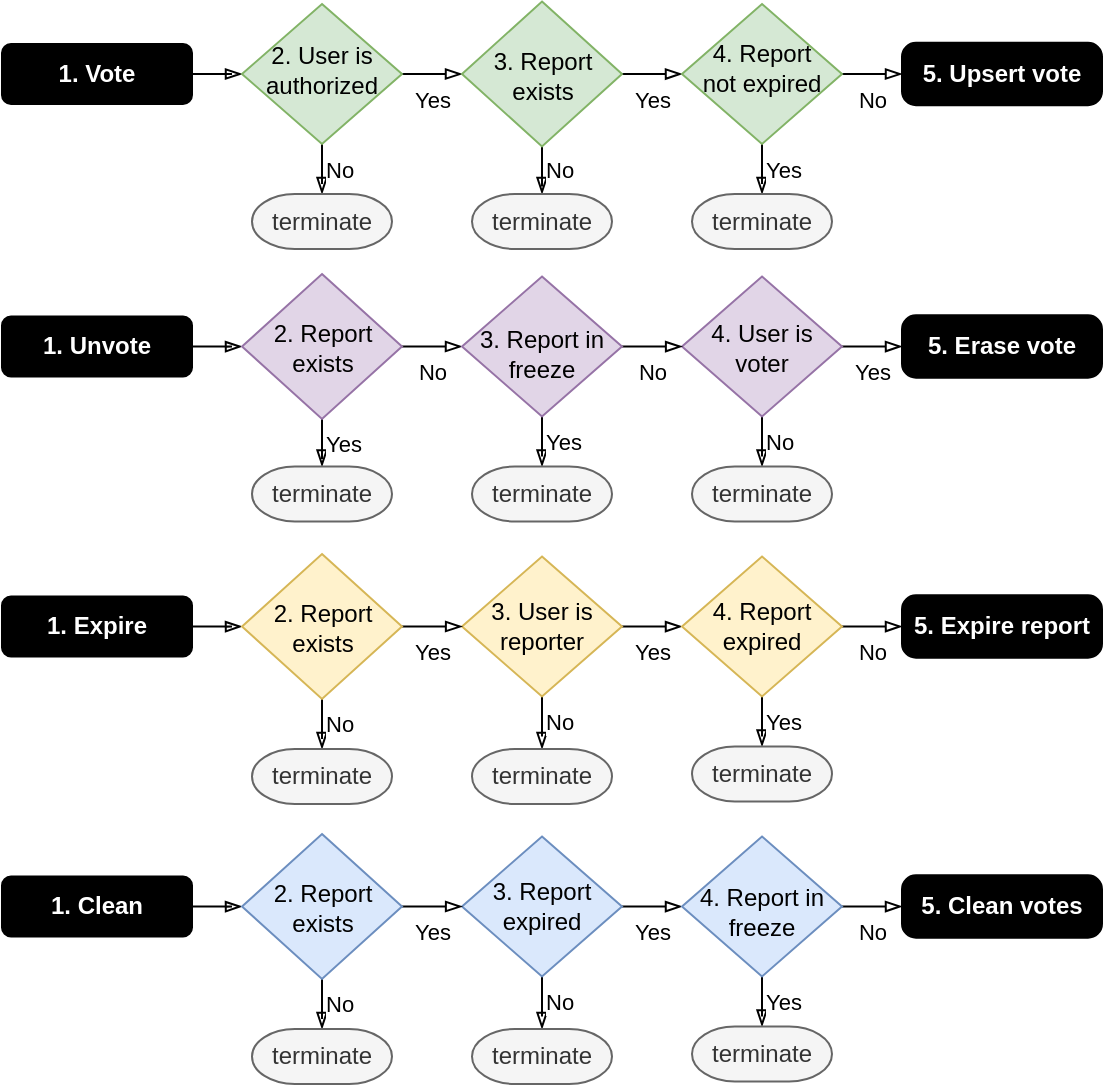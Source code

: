 <mxfile version="12.9.9" type="device"><diagram id="C5RBs43oDa-KdzZeNtuy" name="Page-1"><mxGraphModel dx="782" dy="437" grid="1" gridSize="10" guides="1" tooltips="1" connect="1" arrows="1" fold="1" page="1" pageScale="1" pageWidth="827" pageHeight="1169" math="0" shadow="0"><root><mxCell id="WIyWlLk6GJQsqaUBKTNV-0"/><mxCell id="WIyWlLk6GJQsqaUBKTNV-1" parent="WIyWlLk6GJQsqaUBKTNV-0"/><mxCell id="rpyXEcef18MdbMSdmln3-3" style="edgeStyle=orthogonalEdgeStyle;rounded=0;orthogonalLoop=1;jettySize=auto;html=1;endArrow=blockThin;endFill=0;" edge="1" parent="WIyWlLk6GJQsqaUBKTNV-1" source="WIyWlLk6GJQsqaUBKTNV-3" target="WIyWlLk6GJQsqaUBKTNV-6"><mxGeometry relative="1" as="geometry"/></mxCell><mxCell id="WIyWlLk6GJQsqaUBKTNV-3" value="1. Vote" style="rounded=1;whiteSpace=wrap;html=1;fontSize=12;glass=0;strokeWidth=1;shadow=0;fillColor=#000000;fontColor=#FFFFFF;fontStyle=1" parent="WIyWlLk6GJQsqaUBKTNV-1" vertex="1"><mxGeometry x="60" y="45" width="95" height="30" as="geometry"/></mxCell><mxCell id="rpyXEcef18MdbMSdmln3-4" value="Yes" style="edgeStyle=orthogonalEdgeStyle;rounded=0;orthogonalLoop=1;jettySize=auto;html=1;endArrow=blockThin;endFill=0;labelPosition=center;verticalLabelPosition=bottom;align=center;verticalAlign=top;" edge="1" parent="WIyWlLk6GJQsqaUBKTNV-1" source="WIyWlLk6GJQsqaUBKTNV-6" target="8gCtKc0g6pTxrhbL79Ku-5"><mxGeometry relative="1" as="geometry"/></mxCell><mxCell id="rpyXEcef18MdbMSdmln3-11" value="No" style="edgeStyle=orthogonalEdgeStyle;rounded=0;orthogonalLoop=1;jettySize=auto;html=1;endArrow=blockThin;endFill=0;labelPosition=right;verticalLabelPosition=middle;align=left;verticalAlign=middle;" edge="1" parent="WIyWlLk6GJQsqaUBKTNV-1" source="WIyWlLk6GJQsqaUBKTNV-6" target="rpyXEcef18MdbMSdmln3-10"><mxGeometry relative="1" as="geometry"/></mxCell><mxCell id="WIyWlLk6GJQsqaUBKTNV-6" value="2. User is authorized" style="rhombus;whiteSpace=wrap;html=1;shadow=0;fontFamily=Helvetica;fontSize=12;align=center;strokeWidth=1;spacing=6;spacingTop=-4;fillColor=#d5e8d4;strokeColor=#82b366;" parent="WIyWlLk6GJQsqaUBKTNV-1" vertex="1"><mxGeometry x="180" y="25" width="80" height="70" as="geometry"/></mxCell><mxCell id="rpyXEcef18MdbMSdmln3-6" value="Yes" style="edgeStyle=orthogonalEdgeStyle;rounded=0;orthogonalLoop=1;jettySize=auto;html=1;endArrow=blockThin;endFill=0;labelPosition=center;verticalLabelPosition=bottom;align=center;verticalAlign=top;" edge="1" parent="WIyWlLk6GJQsqaUBKTNV-1" source="8gCtKc0g6pTxrhbL79Ku-5" target="8gCtKc0g6pTxrhbL79Ku-10"><mxGeometry relative="1" as="geometry"/></mxCell><mxCell id="rpyXEcef18MdbMSdmln3-9" value="No" style="edgeStyle=orthogonalEdgeStyle;rounded=0;orthogonalLoop=1;jettySize=auto;html=1;endArrow=blockThin;endFill=0;labelPosition=right;verticalLabelPosition=middle;align=left;verticalAlign=middle;" edge="1" parent="WIyWlLk6GJQsqaUBKTNV-1" source="8gCtKc0g6pTxrhbL79Ku-5" target="rpyXEcef18MdbMSdmln3-8"><mxGeometry relative="1" as="geometry"/></mxCell><mxCell id="8gCtKc0g6pTxrhbL79Ku-5" value="3. Report exists" style="strokeWidth=1;html=1;shape=mxgraph.flowchart.decision;whiteSpace=wrap;spacing=3;spacingLeft=11;spacingRight=10;spacingTop=3;spacingBottom=2;fillColor=#d5e8d4;strokeColor=#82b366;" parent="WIyWlLk6GJQsqaUBKTNV-1" vertex="1"><mxGeometry x="290" y="23.75" width="80" height="72.5" as="geometry"/></mxCell><mxCell id="rpyXEcef18MdbMSdmln3-1" value="No" style="edgeStyle=orthogonalEdgeStyle;rounded=0;orthogonalLoop=1;jettySize=auto;html=1;endArrow=blockThin;endFill=0;labelPosition=center;verticalLabelPosition=bottom;align=center;verticalAlign=top;" edge="1" parent="WIyWlLk6GJQsqaUBKTNV-1" source="8gCtKc0g6pTxrhbL79Ku-10" target="8gCtKc0g6pTxrhbL79Ku-19"><mxGeometry relative="1" as="geometry"/></mxCell><mxCell id="rpyXEcef18MdbMSdmln3-7" value="Yes" style="edgeStyle=orthogonalEdgeStyle;rounded=0;orthogonalLoop=1;jettySize=auto;html=1;endArrow=blockThin;endFill=0;labelPosition=right;verticalLabelPosition=middle;align=left;verticalAlign=middle;" edge="1" parent="WIyWlLk6GJQsqaUBKTNV-1" source="8gCtKc0g6pTxrhbL79Ku-10" target="8gCtKc0g6pTxrhbL79Ku-12"><mxGeometry relative="1" as="geometry"/></mxCell><mxCell id="8gCtKc0g6pTxrhbL79Ku-10" value="4. Report not expired" style="strokeWidth=1;html=1;shape=mxgraph.flowchart.decision;whiteSpace=wrap;spacing=9;fillColor=#d5e8d4;strokeColor=#82b366;spacingBottom=6;" parent="WIyWlLk6GJQsqaUBKTNV-1" vertex="1"><mxGeometry x="400" y="25" width="80" height="70" as="geometry"/></mxCell><mxCell id="8gCtKc0g6pTxrhbL79Ku-12" value="terminate" style="strokeWidth=1;html=1;shape=mxgraph.flowchart.terminator;whiteSpace=wrap;fillColor=#f5f5f5;strokeColor=#666666;fontColor=#333333;" parent="WIyWlLk6GJQsqaUBKTNV-1" vertex="1"><mxGeometry x="405" y="120" width="70" height="27.5" as="geometry"/></mxCell><mxCell id="8gCtKc0g6pTxrhbL79Ku-19" value="5. Upsert vote" style="rounded=1;whiteSpace=wrap;html=1;absoluteArcSize=1;arcSize=14;strokeWidth=1;fillColor=#000000;fontColor=#FFFFFF;fontStyle=1" parent="WIyWlLk6GJQsqaUBKTNV-1" vertex="1"><mxGeometry x="510" y="44.38" width="100" height="31.25" as="geometry"/></mxCell><mxCell id="rpyXEcef18MdbMSdmln3-8" value="terminate" style="strokeWidth=1;html=1;shape=mxgraph.flowchart.terminator;whiteSpace=wrap;fillColor=#f5f5f5;strokeColor=#666666;fontColor=#333333;" vertex="1" parent="WIyWlLk6GJQsqaUBKTNV-1"><mxGeometry x="295" y="120" width="70" height="27.5" as="geometry"/></mxCell><mxCell id="rpyXEcef18MdbMSdmln3-10" value="terminate" style="strokeWidth=1;html=1;shape=mxgraph.flowchart.terminator;whiteSpace=wrap;fillColor=#f5f5f5;strokeColor=#666666;fontColor=#333333;" vertex="1" parent="WIyWlLk6GJQsqaUBKTNV-1"><mxGeometry x="185" y="120" width="70" height="27.5" as="geometry"/></mxCell><mxCell id="rpyXEcef18MdbMSdmln3-15" style="edgeStyle=orthogonalEdgeStyle;rounded=0;orthogonalLoop=1;jettySize=auto;html=1;endArrow=blockThin;endFill=0;" edge="1" parent="WIyWlLk6GJQsqaUBKTNV-1" source="rpyXEcef18MdbMSdmln3-16" target="rpyXEcef18MdbMSdmln3-69"><mxGeometry relative="1" as="geometry"><mxPoint x="180.118" y="196.353" as="targetPoint"/></mxGeometry></mxCell><mxCell id="rpyXEcef18MdbMSdmln3-16" value="1. Unvote" style="rounded=1;whiteSpace=wrap;html=1;fontSize=12;glass=0;strokeWidth=1;shadow=0;fillColor=#000000;fontColor=#FFFFFF;fontStyle=1" vertex="1" parent="WIyWlLk6GJQsqaUBKTNV-1"><mxGeometry x="60" y="181.25" width="95" height="30" as="geometry"/></mxCell><mxCell id="rpyXEcef18MdbMSdmln3-27" value="5. Erase vote" style="rounded=1;whiteSpace=wrap;html=1;absoluteArcSize=1;arcSize=14;strokeWidth=1;fillColor=#000000;fontColor=#FFFFFF;fontStyle=1" vertex="1" parent="WIyWlLk6GJQsqaUBKTNV-1"><mxGeometry x="510" y="180.63" width="100" height="31.25" as="geometry"/></mxCell><mxCell id="rpyXEcef18MdbMSdmln3-47" style="edgeStyle=orthogonalEdgeStyle;rounded=0;orthogonalLoop=1;jettySize=auto;html=1;endArrow=blockThin;endFill=0;" edge="1" parent="WIyWlLk6GJQsqaUBKTNV-1" source="rpyXEcef18MdbMSdmln3-31" target="rpyXEcef18MdbMSdmln3-37"><mxGeometry relative="1" as="geometry"/></mxCell><mxCell id="rpyXEcef18MdbMSdmln3-31" value="1. Expire" style="rounded=1;whiteSpace=wrap;html=1;fontSize=12;glass=0;strokeWidth=1;shadow=0;fillColor=#000000;fontColor=#FFFFFF;fontStyle=1" vertex="1" parent="WIyWlLk6GJQsqaUBKTNV-1"><mxGeometry x="60" y="321.25" width="95" height="30" as="geometry"/></mxCell><mxCell id="rpyXEcef18MdbMSdmln3-32" value="Yes" style="edgeStyle=orthogonalEdgeStyle;rounded=0;orthogonalLoop=1;jettySize=auto;html=1;endArrow=blockThin;endFill=0;labelPosition=center;verticalLabelPosition=bottom;align=center;verticalAlign=top;" edge="1" parent="WIyWlLk6GJQsqaUBKTNV-1" source="rpyXEcef18MdbMSdmln3-34" target="rpyXEcef18MdbMSdmln3-40"><mxGeometry relative="1" as="geometry"/></mxCell><mxCell id="rpyXEcef18MdbMSdmln3-33" value="No" style="edgeStyle=orthogonalEdgeStyle;rounded=0;orthogonalLoop=1;jettySize=auto;html=1;endArrow=blockThin;endFill=0;labelPosition=right;verticalLabelPosition=middle;align=left;verticalAlign=middle;" edge="1" parent="WIyWlLk6GJQsqaUBKTNV-1" source="rpyXEcef18MdbMSdmln3-34" target="rpyXEcef18MdbMSdmln3-44"><mxGeometry relative="1" as="geometry"/></mxCell><mxCell id="rpyXEcef18MdbMSdmln3-34" value="3. User is reporter" style="rhombus;whiteSpace=wrap;html=1;shadow=0;fontFamily=Helvetica;fontSize=12;align=center;strokeWidth=1;spacing=6;spacingTop=0;fillColor=#fff2cc;strokeColor=#d6b656;" vertex="1" parent="WIyWlLk6GJQsqaUBKTNV-1"><mxGeometry x="290" y="301.25" width="80" height="70" as="geometry"/></mxCell><mxCell id="rpyXEcef18MdbMSdmln3-36" value="No" style="edgeStyle=orthogonalEdgeStyle;rounded=0;orthogonalLoop=1;jettySize=auto;html=1;endArrow=blockThin;endFill=0;labelPosition=right;verticalLabelPosition=middle;align=left;verticalAlign=middle;" edge="1" parent="WIyWlLk6GJQsqaUBKTNV-1" source="rpyXEcef18MdbMSdmln3-37" target="rpyXEcef18MdbMSdmln3-43"><mxGeometry relative="1" as="geometry"/></mxCell><mxCell id="rpyXEcef18MdbMSdmln3-45" value="Yes" style="edgeStyle=orthogonalEdgeStyle;rounded=0;orthogonalLoop=1;jettySize=auto;html=1;endArrow=blockThin;endFill=0;labelPosition=center;verticalLabelPosition=bottom;align=center;verticalAlign=top;" edge="1" parent="WIyWlLk6GJQsqaUBKTNV-1" source="rpyXEcef18MdbMSdmln3-37" target="rpyXEcef18MdbMSdmln3-34"><mxGeometry relative="1" as="geometry"/></mxCell><mxCell id="rpyXEcef18MdbMSdmln3-37" value="2. Report exists" style="strokeWidth=1;html=1;shape=mxgraph.flowchart.decision;whiteSpace=wrap;spacing=3;spacingLeft=11;spacingRight=10;spacingTop=3;spacingBottom=2;fillColor=#fff2cc;strokeColor=#d6b656;" vertex="1" parent="WIyWlLk6GJQsqaUBKTNV-1"><mxGeometry x="180" y="300" width="80" height="72.5" as="geometry"/></mxCell><mxCell id="rpyXEcef18MdbMSdmln3-38" value="No" style="edgeStyle=orthogonalEdgeStyle;rounded=0;orthogonalLoop=1;jettySize=auto;html=1;endArrow=blockThin;endFill=0;labelPosition=center;verticalLabelPosition=bottom;align=center;verticalAlign=top;" edge="1" parent="WIyWlLk6GJQsqaUBKTNV-1" source="rpyXEcef18MdbMSdmln3-40" target="rpyXEcef18MdbMSdmln3-42"><mxGeometry relative="1" as="geometry"/></mxCell><mxCell id="rpyXEcef18MdbMSdmln3-39" value="Yes" style="edgeStyle=orthogonalEdgeStyle;rounded=0;orthogonalLoop=1;jettySize=auto;html=1;endArrow=blockThin;endFill=0;labelPosition=right;verticalLabelPosition=middle;align=left;verticalAlign=middle;" edge="1" parent="WIyWlLk6GJQsqaUBKTNV-1" source="rpyXEcef18MdbMSdmln3-40" target="rpyXEcef18MdbMSdmln3-41"><mxGeometry relative="1" as="geometry"/></mxCell><mxCell id="rpyXEcef18MdbMSdmln3-40" value="4. Report expired" style="strokeWidth=1;html=1;shape=mxgraph.flowchart.decision;whiteSpace=wrap;spacing=9;fillColor=#fff2cc;strokeColor=#d6b656;" vertex="1" parent="WIyWlLk6GJQsqaUBKTNV-1"><mxGeometry x="400" y="301.25" width="80" height="70" as="geometry"/></mxCell><mxCell id="rpyXEcef18MdbMSdmln3-41" value="terminate" style="strokeWidth=1;html=1;shape=mxgraph.flowchart.terminator;whiteSpace=wrap;fillColor=#f5f5f5;strokeColor=#666666;fontColor=#333333;" vertex="1" parent="WIyWlLk6GJQsqaUBKTNV-1"><mxGeometry x="405" y="396.25" width="70" height="27.5" as="geometry"/></mxCell><mxCell id="rpyXEcef18MdbMSdmln3-42" value="5. Expire report" style="rounded=1;whiteSpace=wrap;html=1;absoluteArcSize=1;arcSize=14;strokeWidth=1;fillColor=#000000;fontColor=#FFFFFF;fontStyle=1" vertex="1" parent="WIyWlLk6GJQsqaUBKTNV-1"><mxGeometry x="510" y="320.63" width="100" height="31.25" as="geometry"/></mxCell><mxCell id="rpyXEcef18MdbMSdmln3-43" value="terminate" style="strokeWidth=1;html=1;shape=mxgraph.flowchart.terminator;whiteSpace=wrap;fillColor=#f5f5f5;strokeColor=#666666;fontColor=#333333;" vertex="1" parent="WIyWlLk6GJQsqaUBKTNV-1"><mxGeometry x="185" y="397.5" width="70" height="27.5" as="geometry"/></mxCell><mxCell id="rpyXEcef18MdbMSdmln3-44" value="terminate" style="strokeWidth=1;html=1;shape=mxgraph.flowchart.terminator;whiteSpace=wrap;fillColor=#f5f5f5;strokeColor=#666666;fontColor=#333333;" vertex="1" parent="WIyWlLk6GJQsqaUBKTNV-1"><mxGeometry x="295" y="397.5" width="70" height="27.5" as="geometry"/></mxCell><mxCell id="rpyXEcef18MdbMSdmln3-48" style="edgeStyle=orthogonalEdgeStyle;rounded=0;orthogonalLoop=1;jettySize=auto;html=1;endArrow=blockThin;endFill=0;" edge="1" parent="WIyWlLk6GJQsqaUBKTNV-1" source="rpyXEcef18MdbMSdmln3-49" target="rpyXEcef18MdbMSdmln3-55"><mxGeometry relative="1" as="geometry"/></mxCell><mxCell id="rpyXEcef18MdbMSdmln3-49" value="1. Clean" style="rounded=1;whiteSpace=wrap;html=1;fontSize=12;glass=0;strokeWidth=1;shadow=0;fillColor=#000000;fontColor=#FFFFFF;fontStyle=1" vertex="1" parent="WIyWlLk6GJQsqaUBKTNV-1"><mxGeometry x="60" y="461.25" width="95" height="30" as="geometry"/></mxCell><mxCell id="rpyXEcef18MdbMSdmln3-50" value="Yes" style="edgeStyle=orthogonalEdgeStyle;rounded=0;orthogonalLoop=1;jettySize=auto;html=1;endArrow=blockThin;endFill=0;labelPosition=center;verticalLabelPosition=bottom;align=center;verticalAlign=top;" edge="1" parent="WIyWlLk6GJQsqaUBKTNV-1" source="rpyXEcef18MdbMSdmln3-52" target="rpyXEcef18MdbMSdmln3-58"><mxGeometry relative="1" as="geometry"/></mxCell><mxCell id="rpyXEcef18MdbMSdmln3-51" value="No" style="edgeStyle=orthogonalEdgeStyle;rounded=0;orthogonalLoop=1;jettySize=auto;html=1;endArrow=blockThin;endFill=0;labelPosition=right;verticalLabelPosition=middle;align=left;verticalAlign=middle;" edge="1" parent="WIyWlLk6GJQsqaUBKTNV-1" source="rpyXEcef18MdbMSdmln3-52" target="rpyXEcef18MdbMSdmln3-62"><mxGeometry relative="1" as="geometry"/></mxCell><mxCell id="rpyXEcef18MdbMSdmln3-52" value="3. Report expired" style="rhombus;whiteSpace=wrap;html=1;shadow=0;fontFamily=Helvetica;fontSize=12;align=center;strokeWidth=1;spacing=6;spacingTop=-1;fillColor=#dae8fc;strokeColor=#6c8ebf;spacingBottom=0;" vertex="1" parent="WIyWlLk6GJQsqaUBKTNV-1"><mxGeometry x="290" y="441.25" width="80" height="70" as="geometry"/></mxCell><mxCell id="rpyXEcef18MdbMSdmln3-53" value="No" style="edgeStyle=orthogonalEdgeStyle;rounded=0;orthogonalLoop=1;jettySize=auto;html=1;endArrow=blockThin;endFill=0;labelPosition=right;verticalLabelPosition=middle;align=left;verticalAlign=middle;" edge="1" parent="WIyWlLk6GJQsqaUBKTNV-1" source="rpyXEcef18MdbMSdmln3-55" target="rpyXEcef18MdbMSdmln3-61"><mxGeometry relative="1" as="geometry"/></mxCell><mxCell id="rpyXEcef18MdbMSdmln3-54" value="Yes" style="edgeStyle=orthogonalEdgeStyle;rounded=0;orthogonalLoop=1;jettySize=auto;html=1;endArrow=blockThin;endFill=0;labelPosition=center;verticalLabelPosition=bottom;align=center;verticalAlign=top;" edge="1" parent="WIyWlLk6GJQsqaUBKTNV-1" source="rpyXEcef18MdbMSdmln3-55" target="rpyXEcef18MdbMSdmln3-52"><mxGeometry relative="1" as="geometry"/></mxCell><mxCell id="rpyXEcef18MdbMSdmln3-55" value="2. Report exists" style="strokeWidth=1;html=1;shape=mxgraph.flowchart.decision;whiteSpace=wrap;spacing=3;spacingLeft=11;spacingRight=10;spacingTop=3;spacingBottom=2;fillColor=#dae8fc;strokeColor=#6c8ebf;" vertex="1" parent="WIyWlLk6GJQsqaUBKTNV-1"><mxGeometry x="180" y="440" width="80" height="72.5" as="geometry"/></mxCell><mxCell id="rpyXEcef18MdbMSdmln3-56" value="No" style="edgeStyle=orthogonalEdgeStyle;rounded=0;orthogonalLoop=1;jettySize=auto;html=1;endArrow=blockThin;endFill=0;labelPosition=center;verticalLabelPosition=bottom;align=center;verticalAlign=top;" edge="1" parent="WIyWlLk6GJQsqaUBKTNV-1" source="rpyXEcef18MdbMSdmln3-58" target="rpyXEcef18MdbMSdmln3-60"><mxGeometry relative="1" as="geometry"/></mxCell><mxCell id="rpyXEcef18MdbMSdmln3-57" value="Yes" style="edgeStyle=orthogonalEdgeStyle;rounded=0;orthogonalLoop=1;jettySize=auto;html=1;endArrow=blockThin;endFill=0;labelPosition=right;verticalLabelPosition=middle;align=left;verticalAlign=middle;" edge="1" parent="WIyWlLk6GJQsqaUBKTNV-1" source="rpyXEcef18MdbMSdmln3-58" target="rpyXEcef18MdbMSdmln3-59"><mxGeometry relative="1" as="geometry"/></mxCell><mxCell id="rpyXEcef18MdbMSdmln3-58" value="4. Report in freeze" style="strokeWidth=1;html=1;shape=mxgraph.flowchart.decision;whiteSpace=wrap;spacing=9;fillColor=#dae8fc;strokeColor=#6c8ebf;spacingTop=6;" vertex="1" parent="WIyWlLk6GJQsqaUBKTNV-1"><mxGeometry x="400" y="441.25" width="80" height="70" as="geometry"/></mxCell><mxCell id="rpyXEcef18MdbMSdmln3-59" value="terminate" style="strokeWidth=1;html=1;shape=mxgraph.flowchart.terminator;whiteSpace=wrap;fillColor=#f5f5f5;strokeColor=#666666;fontColor=#333333;" vertex="1" parent="WIyWlLk6GJQsqaUBKTNV-1"><mxGeometry x="405" y="536.25" width="70" height="27.5" as="geometry"/></mxCell><mxCell id="rpyXEcef18MdbMSdmln3-60" value="5. Clean votes" style="rounded=1;whiteSpace=wrap;html=1;absoluteArcSize=1;arcSize=14;strokeWidth=1;fillColor=#000000;fontColor=#FFFFFF;fontStyle=1" vertex="1" parent="WIyWlLk6GJQsqaUBKTNV-1"><mxGeometry x="510" y="460.63" width="100" height="31.25" as="geometry"/></mxCell><mxCell id="rpyXEcef18MdbMSdmln3-61" value="terminate" style="strokeWidth=1;html=1;shape=mxgraph.flowchart.terminator;whiteSpace=wrap;fillColor=#f5f5f5;strokeColor=#666666;fontColor=#333333;" vertex="1" parent="WIyWlLk6GJQsqaUBKTNV-1"><mxGeometry x="185" y="537.5" width="70" height="27.5" as="geometry"/></mxCell><mxCell id="rpyXEcef18MdbMSdmln3-62" value="terminate" style="strokeWidth=1;html=1;shape=mxgraph.flowchart.terminator;whiteSpace=wrap;fillColor=#f5f5f5;strokeColor=#666666;fontColor=#333333;" vertex="1" parent="WIyWlLk6GJQsqaUBKTNV-1"><mxGeometry x="295" y="537.5" width="70" height="27.5" as="geometry"/></mxCell><mxCell id="rpyXEcef18MdbMSdmln3-63" value="Yes" style="edgeStyle=orthogonalEdgeStyle;rounded=0;orthogonalLoop=1;jettySize=auto;html=1;endArrow=blockThin;endFill=0;labelPosition=center;verticalLabelPosition=bottom;align=center;verticalAlign=top;" edge="1" parent="WIyWlLk6GJQsqaUBKTNV-1" source="rpyXEcef18MdbMSdmln3-65" target="rpyXEcef18MdbMSdmln3-27"><mxGeometry relative="1" as="geometry"><mxPoint x="510" y="196.235" as="targetPoint"/></mxGeometry></mxCell><mxCell id="rpyXEcef18MdbMSdmln3-64" value="No" style="edgeStyle=orthogonalEdgeStyle;rounded=0;orthogonalLoop=1;jettySize=auto;html=1;endArrow=blockThin;endFill=0;labelPosition=right;verticalLabelPosition=middle;align=left;verticalAlign=middle;" edge="1" parent="WIyWlLk6GJQsqaUBKTNV-1" source="rpyXEcef18MdbMSdmln3-65" target="rpyXEcef18MdbMSdmln3-66"><mxGeometry relative="1" as="geometry"/></mxCell><mxCell id="rpyXEcef18MdbMSdmln3-65" value="4. User is voter" style="rhombus;whiteSpace=wrap;html=1;shadow=0;fontFamily=Helvetica;fontSize=12;align=center;strokeWidth=1;spacing=6;spacingTop=2;fillColor=#e1d5e7;strokeColor=#9673a6;" vertex="1" parent="WIyWlLk6GJQsqaUBKTNV-1"><mxGeometry x="400" y="161.25" width="80" height="70" as="geometry"/></mxCell><mxCell id="rpyXEcef18MdbMSdmln3-66" value="terminate" style="strokeWidth=1;html=1;shape=mxgraph.flowchart.terminator;whiteSpace=wrap;fillColor=#f5f5f5;strokeColor=#666666;fontColor=#333333;" vertex="1" parent="WIyWlLk6GJQsqaUBKTNV-1"><mxGeometry x="405" y="256.25" width="70" height="27.5" as="geometry"/></mxCell><mxCell id="rpyXEcef18MdbMSdmln3-67" value="No" style="edgeStyle=orthogonalEdgeStyle;rounded=0;orthogonalLoop=1;jettySize=auto;html=1;endArrow=blockThin;endFill=0;labelPosition=center;verticalLabelPosition=bottom;align=center;verticalAlign=top;" edge="1" parent="WIyWlLk6GJQsqaUBKTNV-1" source="rpyXEcef18MdbMSdmln3-69" target="rpyXEcef18MdbMSdmln3-72"><mxGeometry relative="1" as="geometry"/></mxCell><mxCell id="rpyXEcef18MdbMSdmln3-68" value="Yes" style="edgeStyle=orthogonalEdgeStyle;rounded=0;orthogonalLoop=1;jettySize=auto;html=1;endArrow=blockThin;endFill=0;labelPosition=right;verticalLabelPosition=middle;align=left;verticalAlign=middle;" edge="1" parent="WIyWlLk6GJQsqaUBKTNV-1" source="rpyXEcef18MdbMSdmln3-69" target="rpyXEcef18MdbMSdmln3-74"><mxGeometry relative="1" as="geometry"/></mxCell><mxCell id="rpyXEcef18MdbMSdmln3-69" value="2. Report exists" style="strokeWidth=1;html=1;shape=mxgraph.flowchart.decision;whiteSpace=wrap;spacing=3;spacingLeft=11;spacingRight=10;spacingTop=3;spacingBottom=2;fillColor=#e1d5e7;strokeColor=#9673a6;" vertex="1" parent="WIyWlLk6GJQsqaUBKTNV-1"><mxGeometry x="180" y="160" width="80" height="72.5" as="geometry"/></mxCell><mxCell id="rpyXEcef18MdbMSdmln3-70" value="No" style="edgeStyle=orthogonalEdgeStyle;rounded=0;orthogonalLoop=1;jettySize=auto;html=1;endArrow=blockThin;endFill=0;labelPosition=center;verticalLabelPosition=bottom;align=center;verticalAlign=top;" edge="1" parent="WIyWlLk6GJQsqaUBKTNV-1" source="rpyXEcef18MdbMSdmln3-72" target="rpyXEcef18MdbMSdmln3-65"><mxGeometry relative="1" as="geometry"><mxPoint x="400" y="196.235" as="targetPoint"/></mxGeometry></mxCell><mxCell id="rpyXEcef18MdbMSdmln3-71" value="Yes" style="edgeStyle=orthogonalEdgeStyle;rounded=0;orthogonalLoop=1;jettySize=auto;html=1;endArrow=blockThin;endFill=0;labelPosition=right;verticalLabelPosition=middle;align=left;verticalAlign=middle;" edge="1" parent="WIyWlLk6GJQsqaUBKTNV-1" source="rpyXEcef18MdbMSdmln3-72" target="rpyXEcef18MdbMSdmln3-73"><mxGeometry relative="1" as="geometry"/></mxCell><mxCell id="rpyXEcef18MdbMSdmln3-72" value="3. Report in freeze" style="strokeWidth=1;html=1;shape=mxgraph.flowchart.decision;whiteSpace=wrap;spacing=9;fillColor=#e1d5e7;strokeColor=#9673a6;spacingTop=7;" vertex="1" parent="WIyWlLk6GJQsqaUBKTNV-1"><mxGeometry x="290" y="161.25" width="80" height="70" as="geometry"/></mxCell><mxCell id="rpyXEcef18MdbMSdmln3-73" value="terminate" style="strokeWidth=1;html=1;shape=mxgraph.flowchart.terminator;whiteSpace=wrap;fillColor=#f5f5f5;strokeColor=#666666;fontColor=#333333;" vertex="1" parent="WIyWlLk6GJQsqaUBKTNV-1"><mxGeometry x="295" y="256.25" width="70" height="27.5" as="geometry"/></mxCell><mxCell id="rpyXEcef18MdbMSdmln3-74" value="terminate" style="strokeWidth=1;html=1;shape=mxgraph.flowchart.terminator;whiteSpace=wrap;fillColor=#f5f5f5;strokeColor=#666666;fontColor=#333333;" vertex="1" parent="WIyWlLk6GJQsqaUBKTNV-1"><mxGeometry x="185" y="256.25" width="70" height="27.5" as="geometry"/></mxCell></root></mxGraphModel></diagram></mxfile>